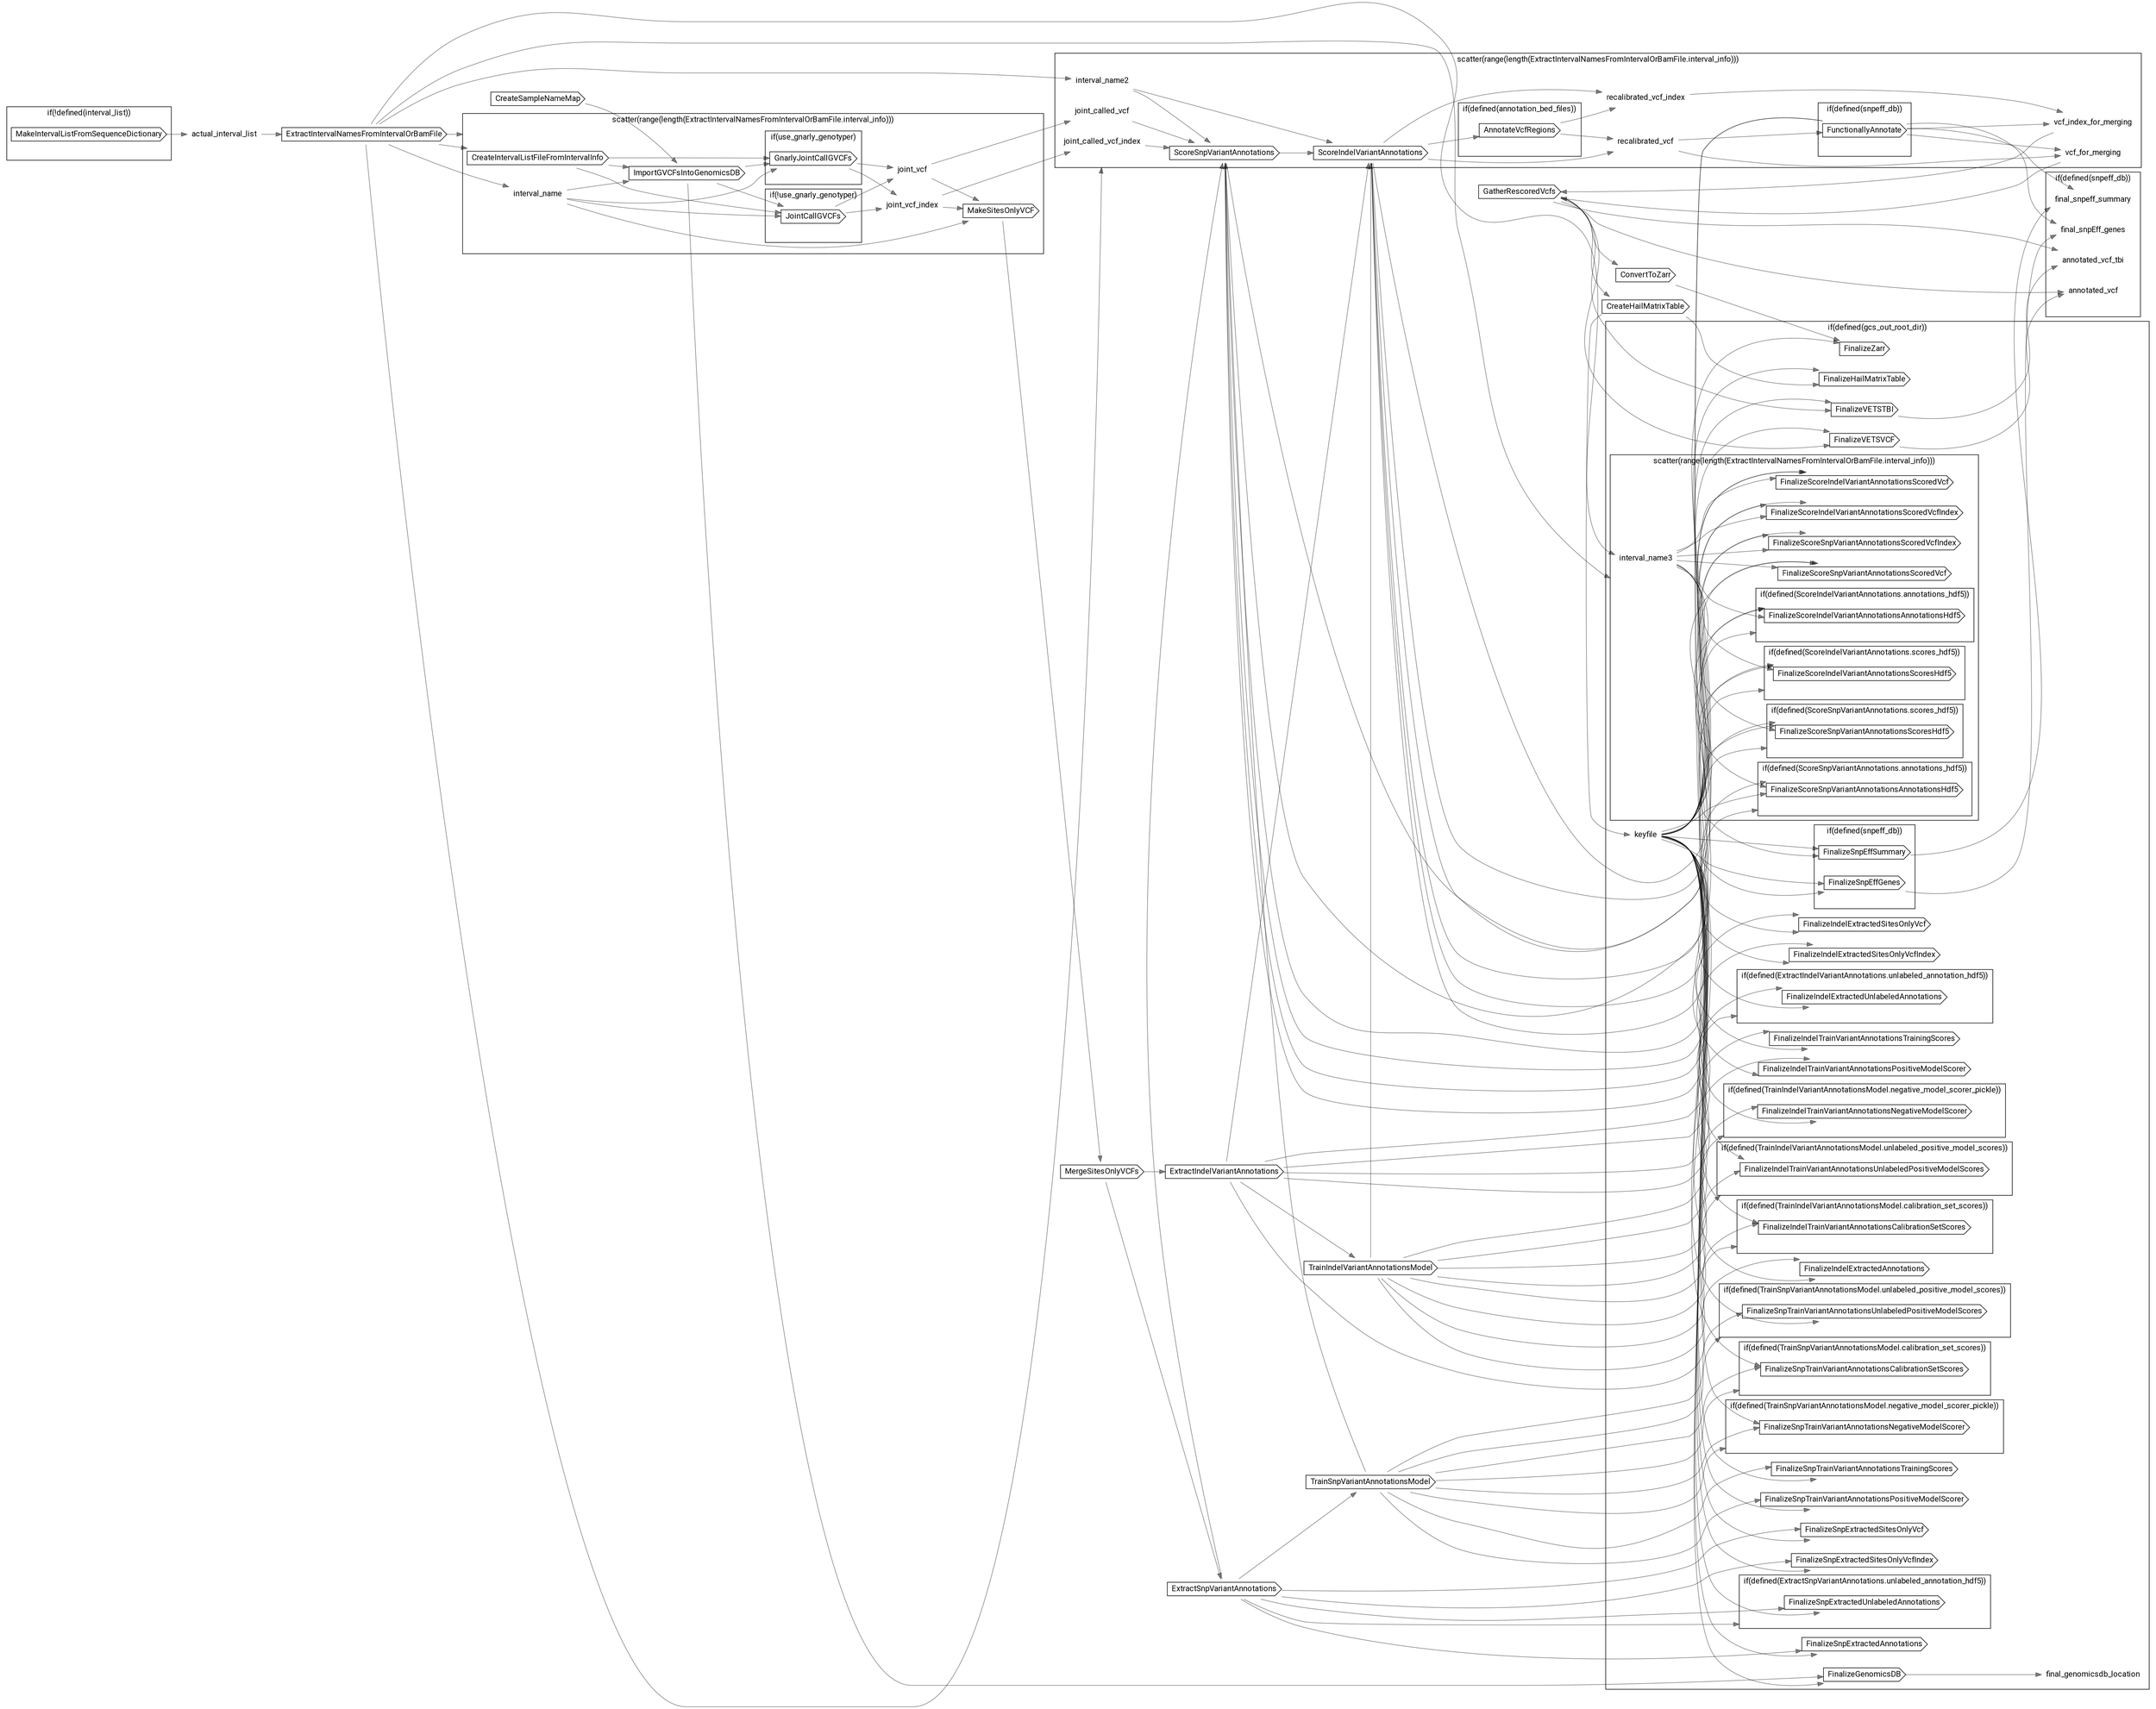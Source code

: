 // SRJointCallGVCFsWithGenomicsDB
digraph {
	compound=true rankdir=LR
	node [fontname=Roboto]
	edge [color="#00000080"]
	"call-CreateSampleNameMap" [label=CreateSampleNameMap shape=cds]
	subgraph "cluster-if-L127C5" {
		fontname=Roboto label="if(!defined(interval_list))" rank=same
		"call-MakeIntervalListFromSequenceDictionary" [label=MakeIntervalListFromSequenceDictionary shape=cds]
		"if-L127C5" [label="" height=0 margin=0 style=invis width=0]
	}
	"decl-actual_interval_list" [label=actual_interval_list shape=plaintext]
	"call-ExtractIntervalNamesFromIntervalOrBamFile" [label=ExtractIntervalNamesFromIntervalOrBamFile shape=cds]
	subgraph "cluster-scatter-L144C5-idx_1" {
		fontname=Roboto label="scatter(range(length(ExtractIntervalNamesFromIntervalOrBamFile.interval_info)))" rank=same
		"decl-interval_name" [label=interval_name shape=plaintext]
		"call-CreateIntervalListFileFromIntervalInfo" [label=CreateIntervalListFileFromIntervalInfo shape=cds]
		"call-ImportGVCFsIntoGenomicsDB" [label=ImportGVCFsIntoGenomicsDB shape=cds]
		subgraph "cluster-if-L173C9" {
			fontname=Roboto label="if(use_gnarly_genotyper)" rank=same
			"call-GnarlyJointCallGVCFs" [label=GnarlyJointCallGVCFs shape=cds]
			"if-L173C9" [label="" height=0 margin=0 style=invis width=0]
		}
		subgraph "cluster-if-L189C9" {
			fontname=Roboto label="if(!use_gnarly_genotyper)" rank=same
			"call-JointCallGVCFs" [label=JointCallGVCFs shape=cds]
			"if-L189C9" [label="" height=0 margin=0 style=invis width=0]
		}
		"decl-joint_vcf" [label=joint_vcf shape=plaintext]
		"decl-joint_vcf_index" [label=joint_vcf_index shape=plaintext]
		"call-MakeSitesOnlyVCF" [label=MakeSitesOnlyVCF shape=cds]
		"scatter-L144C5-idx_1" [label="" height=0 margin=0 style=invis width=0]
	}
	"call-MergeSitesOnlyVCFs" [label=MergeSitesOnlyVCFs shape=cds]
	"call-ExtractIndelVariantAnnotations" [label=ExtractIndelVariantAnnotations shape=cds]
	"call-ExtractSnpVariantAnnotations" [label=ExtractSnpVariantAnnotations shape=cds]
	"call-TrainIndelVariantAnnotationsModel" [label=TrainIndelVariantAnnotationsModel shape=cds]
	"call-TrainSnpVariantAnnotationsModel" [label=TrainSnpVariantAnnotationsModel shape=cds]
	subgraph "cluster-scatter-L281C5-idx_2" {
		fontname=Roboto label="scatter(range(length(ExtractIntervalNamesFromIntervalOrBamFile.interval_info)))" rank=same
		"decl-interval_name2" [label=interval_name2 shape=plaintext]
		"decl-joint_called_vcf" [label=joint_called_vcf shape=plaintext]
		"decl-joint_called_vcf_index" [label=joint_called_vcf_index shape=plaintext]
		"call-ScoreSnpVariantAnnotations" [label=ScoreSnpVariantAnnotations shape=cds]
		"call-ScoreIndelVariantAnnotations" [label=ScoreIndelVariantAnnotations shape=cds]
		subgraph "cluster-if-L344C9" {
			fontname=Roboto label="if(defined(annotation_bed_files))" rank=same
			"call-AnnotateVcfRegions" [label=AnnotateVcfRegions shape=cds]
			"if-L344C9" [label="" height=0 margin=0 style=invis width=0]
		}
		"decl-recalibrated_vcf" [label=recalibrated_vcf shape=plaintext]
		"decl-recalibrated_vcf_index" [label=recalibrated_vcf_index shape=plaintext]
		subgraph "cluster-if-L360C9" {
			fontname=Roboto label="if(defined(snpeff_db))" rank=same
			"call-FunctionallyAnnotate" [label=FunctionallyAnnotate shape=cds]
			"if-L360C9" [label="" height=0 margin=0 style=invis width=0]
		}
		"decl-vcf_for_merging" [label=vcf_for_merging shape=plaintext]
		"decl-vcf_index_for_merging" [label=vcf_index_for_merging shape=plaintext]
		"scatter-L281C5-idx_2" [label="" height=0 margin=0 style=invis width=0]
	}
	"call-GatherRescoredVcfs" [label=GatherRescoredVcfs shape=cds]
	"call-ConvertToZarr" [label=ConvertToZarr shape=cds]
	"call-CreateHailMatrixTable" [label=CreateHailMatrixTable shape=cds]
	subgraph "cluster-if-L403C5" {
		fontname=Roboto label="if(defined(gcs_out_root_dir))" rank=same
		"decl-keyfile" [label=keyfile shape=plaintext]
		"call-FinalizeGenomicsDB" [label=FinalizeGenomicsDB shape=cds]
		"call-FinalizeVETSVCF" [label=FinalizeVETSVCF shape=cds]
		"call-FinalizeVETSTBI" [label=FinalizeVETSTBI shape=cds]
		subgraph "cluster-if-L420C9" {
			fontname=Roboto label="if(defined(snpeff_db))" rank=same
			"call-FinalizeSnpEffSummary" [label=FinalizeSnpEffSummary shape=cds]
			"call-FinalizeSnpEffGenes" [label=FinalizeSnpEffGenes shape=cds]
			"if-L420C9" [label="" height=0 margin=0 style=invis width=0]
		}
		"call-FinalizeSnpExtractedAnnotations" [label=FinalizeSnpExtractedAnnotations shape=cds]
		"call-FinalizeSnpExtractedSitesOnlyVcf" [label=FinalizeSnpExtractedSitesOnlyVcf shape=cds]
		"call-FinalizeSnpExtractedSitesOnlyVcfIndex" [label=FinalizeSnpExtractedSitesOnlyVcfIndex shape=cds]
		subgraph "cluster-if-L433C9" {
			fontname=Roboto label="if(defined(ExtractSnpVariantAnnotations.unlabeled_annotation_hdf5))" rank=same
			"call-FinalizeSnpExtractedUnlabeledAnnotations" [label=FinalizeSnpExtractedUnlabeledAnnotations shape=cds]
			"if-L433C9" [label="" height=0 margin=0 style=invis width=0]
		}
		"call-FinalizeIndelExtractedAnnotations" [label=FinalizeIndelExtractedAnnotations shape=cds]
		"call-FinalizeIndelExtractedSitesOnlyVcf" [label=FinalizeIndelExtractedSitesOnlyVcf shape=cds]
		"call-FinalizeIndelExtractedSitesOnlyVcfIndex" [label=FinalizeIndelExtractedSitesOnlyVcfIndex shape=cds]
		subgraph "cluster-if-L439C9" {
			fontname=Roboto label="if(defined(ExtractIndelVariantAnnotations.unlabeled_annotation_hdf5))" rank=same
			"call-FinalizeIndelExtractedUnlabeledAnnotations" [label=FinalizeIndelExtractedUnlabeledAnnotations shape=cds]
			"if-L439C9" [label="" height=0 margin=0 style=invis width=0]
		}
		"call-FinalizeSnpTrainVariantAnnotationsTrainingScores" [label=FinalizeSnpTrainVariantAnnotationsTrainingScores shape=cds]
		"call-FinalizeSnpTrainVariantAnnotationsPositiveModelScorer" [label=FinalizeSnpTrainVariantAnnotationsPositiveModelScorer shape=cds]
		subgraph "cluster-if-L446C9" {
			fontname=Roboto label="if(defined(TrainSnpVariantAnnotationsModel.unlabeled_positive_model_scores))" rank=same
			"call-FinalizeSnpTrainVariantAnnotationsUnlabeledPositiveModelScores" [label=FinalizeSnpTrainVariantAnnotationsUnlabeledPositiveModelScores shape=cds]
			"if-L446C9" [label="" height=0 margin=0 style=invis width=0]
		}
		subgraph "cluster-if-L449C9" {
			fontname=Roboto label="if(defined(TrainSnpVariantAnnotationsModel.calibration_set_scores))" rank=same
			"call-FinalizeSnpTrainVariantAnnotationsCalibrationSetScores" [label=FinalizeSnpTrainVariantAnnotationsCalibrationSetScores shape=cds]
			"if-L449C9" [label="" height=0 margin=0 style=invis width=0]
		}
		subgraph "cluster-if-L452C9" {
			fontname=Roboto label="if(defined(TrainSnpVariantAnnotationsModel.negative_model_scorer_pickle))" rank=same
			"call-FinalizeSnpTrainVariantAnnotationsNegativeModelScorer" [label=FinalizeSnpTrainVariantAnnotationsNegativeModelScorer shape=cds]
			"if-L452C9" [label="" height=0 margin=0 style=invis width=0]
		}
		"call-FinalizeIndelTrainVariantAnnotationsTrainingScores" [label=FinalizeIndelTrainVariantAnnotationsTrainingScores shape=cds]
		"call-FinalizeIndelTrainVariantAnnotationsPositiveModelScorer" [label=FinalizeIndelTrainVariantAnnotationsPositiveModelScorer shape=cds]
		subgraph "cluster-if-L458C9" {
			fontname=Roboto label="if(defined(TrainIndelVariantAnnotationsModel.unlabeled_positive_model_scores))" rank=same
			"call-FinalizeIndelTrainVariantAnnotationsUnlabeledPositiveModelScores" [label=FinalizeIndelTrainVariantAnnotationsUnlabeledPositiveModelScores shape=cds]
			"if-L458C9" [label="" height=0 margin=0 style=invis width=0]
		}
		subgraph "cluster-if-L461C9" {
			fontname=Roboto label="if(defined(TrainIndelVariantAnnotationsModel.calibration_set_scores))" rank=same
			"call-FinalizeIndelTrainVariantAnnotationsCalibrationSetScores" [label=FinalizeIndelTrainVariantAnnotationsCalibrationSetScores shape=cds]
			"if-L461C9" [label="" height=0 margin=0 style=invis width=0]
		}
		subgraph "cluster-if-L464C9" {
			fontname=Roboto label="if(defined(TrainIndelVariantAnnotationsModel.negative_model_scorer_pickle))" rank=same
			"call-FinalizeIndelTrainVariantAnnotationsNegativeModelScorer" [label=FinalizeIndelTrainVariantAnnotationsNegativeModelScorer shape=cds]
			"if-L464C9" [label="" height=0 margin=0 style=invis width=0]
		}
		subgraph "cluster-scatter-L470C9-idx_3" {
			fontname=Roboto label="scatter(range(length(ExtractIntervalNamesFromIntervalOrBamFile.interval_info)))" rank=same
			"decl-interval_name3" [label=interval_name3 shape=plaintext]
			"call-FinalizeScoreSnpVariantAnnotationsScoredVcf" [label=FinalizeScoreSnpVariantAnnotationsScoredVcf shape=cds]
			"call-FinalizeScoreSnpVariantAnnotationsScoredVcfIndex" [label=FinalizeScoreSnpVariantAnnotationsScoredVcfIndex shape=cds]
			subgraph "cluster-if-L476C13" {
				fontname=Roboto label="if(defined(ScoreSnpVariantAnnotations.annotations_hdf5))" rank=same
				"call-FinalizeScoreSnpVariantAnnotationsAnnotationsHdf5" [label=FinalizeScoreSnpVariantAnnotationsAnnotationsHdf5 shape=cds]
				"if-L476C13" [label="" height=0 margin=0 style=invis width=0]
			}
			subgraph "cluster-if-L479C13" {
				fontname=Roboto label="if(defined(ScoreSnpVariantAnnotations.scores_hdf5))" rank=same
				"call-FinalizeScoreSnpVariantAnnotationsScoresHdf5" [label=FinalizeScoreSnpVariantAnnotationsScoresHdf5 shape=cds]
				"if-L479C13" [label="" height=0 margin=0 style=invis width=0]
			}
			"call-FinalizeScoreIndelVariantAnnotationsScoredVcf" [label=FinalizeScoreIndelVariantAnnotationsScoredVcf shape=cds]
			"call-FinalizeScoreIndelVariantAnnotationsScoredVcfIndex" [label=FinalizeScoreIndelVariantAnnotationsScoredVcfIndex shape=cds]
			subgraph "cluster-if-L485C13" {
				fontname=Roboto label="if(defined(ScoreIndelVariantAnnotations.annotations_hdf5))" rank=same
				"call-FinalizeScoreIndelVariantAnnotationsAnnotationsHdf5" [label=FinalizeScoreIndelVariantAnnotationsAnnotationsHdf5 shape=cds]
				"if-L485C13" [label="" height=0 margin=0 style=invis width=0]
			}
			subgraph "cluster-if-L488C13" {
				fontname=Roboto label="if(defined(ScoreIndelVariantAnnotations.scores_hdf5))" rank=same
				"call-FinalizeScoreIndelVariantAnnotationsScoresHdf5" [label=FinalizeScoreIndelVariantAnnotationsScoresHdf5 shape=cds]
				"if-L488C13" [label="" height=0 margin=0 style=invis width=0]
			}
			"scatter-L470C9-idx_3" [label="" height=0 margin=0 style=invis width=0]
		}
		"call-FinalizeZarr" [label=FinalizeZarr shape=cds]
		"call-FinalizeHailMatrixTable" [label=FinalizeHailMatrixTable shape=cds]
		"decl-final_genomicsdb_location" [label=final_genomicsdb_location shape=plaintext]
		"if-L403C5" [label="" height=0 margin=0 style=invis width=0]
	}
	subgraph "cluster-if-L507C5" {
		fontname=Roboto label="if(defined(snpeff_db))" rank=same
		"decl-annotated_vcf" [label=annotated_vcf shape=plaintext]
		"decl-annotated_vcf_tbi" [label=annotated_vcf_tbi shape=plaintext]
		"decl-final_snpeff_summary" [label=final_snpeff_summary shape=plaintext]
		"decl-final_snpEff_genes" [label=final_snpEff_genes shape=plaintext]
		"if-L507C5" [label="" height=0 margin=0 style=invis width=0]
	}
	"call-MakeIntervalListFromSequenceDictionary" -> "decl-actual_interval_list"
	"decl-actual_interval_list" -> "call-ExtractIntervalNamesFromIntervalOrBamFile"
	"call-ExtractIntervalNamesFromIntervalOrBamFile" -> "scatter-L144C5-idx_1" [lhead="cluster-scatter-L144C5-idx_1"]
	"call-ExtractIntervalNamesFromIntervalOrBamFile" -> "decl-interval_name"
	"call-ExtractIntervalNamesFromIntervalOrBamFile" -> "call-CreateIntervalListFileFromIntervalInfo"
	"decl-interval_name" -> "call-ImportGVCFsIntoGenomicsDB"
	"call-CreateIntervalListFileFromIntervalInfo" -> "call-ImportGVCFsIntoGenomicsDB"
	"call-CreateSampleNameMap" -> "call-ImportGVCFsIntoGenomicsDB"
	"call-ImportGVCFsIntoGenomicsDB" -> "call-GnarlyJointCallGVCFs"
	"decl-interval_name" -> "call-GnarlyJointCallGVCFs"
	"call-CreateIntervalListFileFromIntervalInfo" -> "call-GnarlyJointCallGVCFs"
	"call-ImportGVCFsIntoGenomicsDB" -> "call-JointCallGVCFs"
	"decl-interval_name" -> "call-JointCallGVCFs"
	"call-CreateIntervalListFileFromIntervalInfo" -> "call-JointCallGVCFs"
	"call-GnarlyJointCallGVCFs" -> "decl-joint_vcf"
	"call-JointCallGVCFs" -> "decl-joint_vcf"
	"call-GnarlyJointCallGVCFs" -> "decl-joint_vcf_index"
	"call-JointCallGVCFs" -> "decl-joint_vcf_index"
	"decl-interval_name" -> "call-MakeSitesOnlyVCF"
	"decl-joint_vcf" -> "call-MakeSitesOnlyVCF"
	"decl-joint_vcf_index" -> "call-MakeSitesOnlyVCF"
	"call-MakeSitesOnlyVCF" -> "call-MergeSitesOnlyVCFs"
	"call-MergeSitesOnlyVCFs" -> "call-ExtractIndelVariantAnnotations"
	"call-MergeSitesOnlyVCFs" -> "call-ExtractSnpVariantAnnotations"
	"call-ExtractIndelVariantAnnotations" -> "call-TrainIndelVariantAnnotationsModel"
	"call-ExtractSnpVariantAnnotations" -> "call-TrainSnpVariantAnnotationsModel"
	"call-ExtractIntervalNamesFromIntervalOrBamFile" -> "scatter-L281C5-idx_2" [lhead="cluster-scatter-L281C5-idx_2"]
	"call-ExtractIntervalNamesFromIntervalOrBamFile" -> "decl-interval_name2"
	"decl-joint_vcf" -> "decl-joint_called_vcf"
	"decl-joint_vcf_index" -> "decl-joint_called_vcf_index"
	"call-TrainSnpVariantAnnotationsModel" -> "call-ScoreSnpVariantAnnotations"
	"decl-joint_called_vcf" -> "call-ScoreSnpVariantAnnotations"
	"decl-interval_name2" -> "call-ScoreSnpVariantAnnotations"
	"call-ExtractSnpVariantAnnotations" -> "call-ScoreSnpVariantAnnotations"
	"decl-joint_called_vcf_index" -> "call-ScoreSnpVariantAnnotations"
	"call-ScoreSnpVariantAnnotations" -> "call-ScoreIndelVariantAnnotations"
	"call-ExtractIndelVariantAnnotations" -> "call-ScoreIndelVariantAnnotations"
	"decl-interval_name2" -> "call-ScoreIndelVariantAnnotations"
	"call-TrainIndelVariantAnnotationsModel" -> "call-ScoreIndelVariantAnnotations"
	"call-ScoreIndelVariantAnnotations" -> "call-AnnotateVcfRegions"
	"call-AnnotateVcfRegions" -> "decl-recalibrated_vcf"
	"call-ScoreIndelVariantAnnotations" -> "decl-recalibrated_vcf"
	"call-AnnotateVcfRegions" -> "decl-recalibrated_vcf_index"
	"call-ScoreIndelVariantAnnotations" -> "decl-recalibrated_vcf_index"
	"decl-recalibrated_vcf" -> "call-FunctionallyAnnotate"
	"decl-recalibrated_vcf" -> "decl-vcf_for_merging"
	"call-FunctionallyAnnotate" -> "decl-vcf_for_merging"
	"decl-recalibrated_vcf_index" -> "decl-vcf_index_for_merging"
	"call-FunctionallyAnnotate" -> "decl-vcf_index_for_merging"
	"decl-vcf_for_merging" -> "call-GatherRescoredVcfs"
	"decl-vcf_index_for_merging" -> "call-GatherRescoredVcfs"
	"call-GatherRescoredVcfs" -> "call-ConvertToZarr"
	"call-GatherRescoredVcfs" -> "call-CreateHailMatrixTable"
	"call-CreateHailMatrixTable" -> "decl-keyfile"
	"call-ImportGVCFsIntoGenomicsDB" -> "call-FinalizeGenomicsDB"
	"decl-keyfile" -> "call-FinalizeGenomicsDB"
	"call-GatherRescoredVcfs" -> "call-FinalizeVETSVCF"
	"decl-keyfile" -> "call-FinalizeVETSVCF"
	"call-GatherRescoredVcfs" -> "call-FinalizeVETSTBI"
	"decl-keyfile" -> "call-FinalizeVETSTBI"
	"call-FunctionallyAnnotate" -> "call-FinalizeSnpEffSummary"
	"decl-keyfile" -> "call-FinalizeSnpEffSummary"
	"call-FunctionallyAnnotate" -> "call-FinalizeSnpEffGenes"
	"decl-keyfile" -> "call-FinalizeSnpEffGenes"
	"call-ExtractSnpVariantAnnotations" -> "call-FinalizeSnpExtractedAnnotations"
	"decl-keyfile" -> "call-FinalizeSnpExtractedAnnotations"
	"call-ExtractSnpVariantAnnotations" -> "call-FinalizeSnpExtractedSitesOnlyVcf"
	"decl-keyfile" -> "call-FinalizeSnpExtractedSitesOnlyVcf"
	"call-ExtractSnpVariantAnnotations" -> "call-FinalizeSnpExtractedSitesOnlyVcfIndex"
	"decl-keyfile" -> "call-FinalizeSnpExtractedSitesOnlyVcfIndex"
	"call-ExtractSnpVariantAnnotations" -> "if-L433C9" [lhead="cluster-if-L433C9"]
	"call-ExtractSnpVariantAnnotations" -> "call-FinalizeSnpExtractedUnlabeledAnnotations"
	"decl-keyfile" -> "call-FinalizeSnpExtractedUnlabeledAnnotations"
	"call-ExtractIndelVariantAnnotations" -> "call-FinalizeIndelExtractedAnnotations"
	"decl-keyfile" -> "call-FinalizeIndelExtractedAnnotations"
	"call-ExtractIndelVariantAnnotations" -> "call-FinalizeIndelExtractedSitesOnlyVcf"
	"decl-keyfile" -> "call-FinalizeIndelExtractedSitesOnlyVcf"
	"call-ExtractIndelVariantAnnotations" -> "call-FinalizeIndelExtractedSitesOnlyVcfIndex"
	"decl-keyfile" -> "call-FinalizeIndelExtractedSitesOnlyVcfIndex"
	"call-ExtractIndelVariantAnnotations" -> "if-L439C9" [lhead="cluster-if-L439C9"]
	"call-ExtractIndelVariantAnnotations" -> "call-FinalizeIndelExtractedUnlabeledAnnotations"
	"decl-keyfile" -> "call-FinalizeIndelExtractedUnlabeledAnnotations"
	"call-TrainSnpVariantAnnotationsModel" -> "call-FinalizeSnpTrainVariantAnnotationsTrainingScores"
	"decl-keyfile" -> "call-FinalizeSnpTrainVariantAnnotationsTrainingScores"
	"call-TrainSnpVariantAnnotationsModel" -> "call-FinalizeSnpTrainVariantAnnotationsPositiveModelScorer"
	"decl-keyfile" -> "call-FinalizeSnpTrainVariantAnnotationsPositiveModelScorer"
	"call-TrainSnpVariantAnnotationsModel" -> "if-L446C9" [lhead="cluster-if-L446C9"]
	"call-TrainSnpVariantAnnotationsModel" -> "call-FinalizeSnpTrainVariantAnnotationsUnlabeledPositiveModelScores"
	"decl-keyfile" -> "call-FinalizeSnpTrainVariantAnnotationsUnlabeledPositiveModelScores"
	"call-TrainSnpVariantAnnotationsModel" -> "if-L449C9" [lhead="cluster-if-L449C9"]
	"call-TrainSnpVariantAnnotationsModel" -> "call-FinalizeSnpTrainVariantAnnotationsCalibrationSetScores"
	"decl-keyfile" -> "call-FinalizeSnpTrainVariantAnnotationsCalibrationSetScores"
	"call-TrainSnpVariantAnnotationsModel" -> "if-L452C9" [lhead="cluster-if-L452C9"]
	"call-TrainSnpVariantAnnotationsModel" -> "call-FinalizeSnpTrainVariantAnnotationsNegativeModelScorer"
	"decl-keyfile" -> "call-FinalizeSnpTrainVariantAnnotationsNegativeModelScorer"
	"call-TrainIndelVariantAnnotationsModel" -> "call-FinalizeIndelTrainVariantAnnotationsTrainingScores"
	"decl-keyfile" -> "call-FinalizeIndelTrainVariantAnnotationsTrainingScores"
	"call-TrainIndelVariantAnnotationsModel" -> "call-FinalizeIndelTrainVariantAnnotationsPositiveModelScorer"
	"decl-keyfile" -> "call-FinalizeIndelTrainVariantAnnotationsPositiveModelScorer"
	"call-TrainIndelVariantAnnotationsModel" -> "if-L458C9" [lhead="cluster-if-L458C9"]
	"call-TrainIndelVariantAnnotationsModel" -> "call-FinalizeIndelTrainVariantAnnotationsUnlabeledPositiveModelScores"
	"decl-keyfile" -> "call-FinalizeIndelTrainVariantAnnotationsUnlabeledPositiveModelScores"
	"call-TrainIndelVariantAnnotationsModel" -> "if-L461C9" [lhead="cluster-if-L461C9"]
	"call-TrainIndelVariantAnnotationsModel" -> "call-FinalizeIndelTrainVariantAnnotationsCalibrationSetScores"
	"decl-keyfile" -> "call-FinalizeIndelTrainVariantAnnotationsCalibrationSetScores"
	"call-TrainIndelVariantAnnotationsModel" -> "if-L464C9" [lhead="cluster-if-L464C9"]
	"call-TrainIndelVariantAnnotationsModel" -> "call-FinalizeIndelTrainVariantAnnotationsNegativeModelScorer"
	"decl-keyfile" -> "call-FinalizeIndelTrainVariantAnnotationsNegativeModelScorer"
	"call-ExtractIntervalNamesFromIntervalOrBamFile" -> "scatter-L470C9-idx_3" [lhead="cluster-scatter-L470C9-idx_3"]
	"call-ExtractIntervalNamesFromIntervalOrBamFile" -> "decl-interval_name3"
	"decl-interval_name3" -> "call-FinalizeScoreSnpVariantAnnotationsScoredVcf"
	"call-ScoreSnpVariantAnnotations" -> "call-FinalizeScoreSnpVariantAnnotationsScoredVcf"
	"decl-keyfile" -> "call-FinalizeScoreSnpVariantAnnotationsScoredVcf"
	"decl-interval_name3" -> "call-FinalizeScoreSnpVariantAnnotationsScoredVcfIndex"
	"call-ScoreSnpVariantAnnotations" -> "call-FinalizeScoreSnpVariantAnnotationsScoredVcfIndex"
	"decl-keyfile" -> "call-FinalizeScoreSnpVariantAnnotationsScoredVcfIndex"
	"call-ScoreSnpVariantAnnotations" -> "if-L476C13" [lhead="cluster-if-L476C13"]
	"decl-interval_name3" -> "call-FinalizeScoreSnpVariantAnnotationsAnnotationsHdf5"
	"call-ScoreSnpVariantAnnotations" -> "call-FinalizeScoreSnpVariantAnnotationsAnnotationsHdf5"
	"decl-keyfile" -> "call-FinalizeScoreSnpVariantAnnotationsAnnotationsHdf5"
	"call-ScoreSnpVariantAnnotations" -> "if-L479C13" [lhead="cluster-if-L479C13"]
	"decl-interval_name3" -> "call-FinalizeScoreSnpVariantAnnotationsScoresHdf5"
	"call-ScoreSnpVariantAnnotations" -> "call-FinalizeScoreSnpVariantAnnotationsScoresHdf5"
	"decl-keyfile" -> "call-FinalizeScoreSnpVariantAnnotationsScoresHdf5"
	"call-ScoreIndelVariantAnnotations" -> "call-FinalizeScoreIndelVariantAnnotationsScoredVcf"
	"decl-interval_name3" -> "call-FinalizeScoreIndelVariantAnnotationsScoredVcf"
	"decl-keyfile" -> "call-FinalizeScoreIndelVariantAnnotationsScoredVcf"
	"call-ScoreIndelVariantAnnotations" -> "call-FinalizeScoreIndelVariantAnnotationsScoredVcfIndex"
	"decl-interval_name3" -> "call-FinalizeScoreIndelVariantAnnotationsScoredVcfIndex"
	"decl-keyfile" -> "call-FinalizeScoreIndelVariantAnnotationsScoredVcfIndex"
	"call-ScoreIndelVariantAnnotations" -> "if-L485C13" [lhead="cluster-if-L485C13"]
	"call-ScoreIndelVariantAnnotations" -> "call-FinalizeScoreIndelVariantAnnotationsAnnotationsHdf5"
	"decl-interval_name3" -> "call-FinalizeScoreIndelVariantAnnotationsAnnotationsHdf5"
	"decl-keyfile" -> "call-FinalizeScoreIndelVariantAnnotationsAnnotationsHdf5"
	"call-ScoreIndelVariantAnnotations" -> "if-L488C13" [lhead="cluster-if-L488C13"]
	"call-ScoreIndelVariantAnnotations" -> "call-FinalizeScoreIndelVariantAnnotationsScoresHdf5"
	"decl-interval_name3" -> "call-FinalizeScoreIndelVariantAnnotationsScoresHdf5"
	"decl-keyfile" -> "call-FinalizeScoreIndelVariantAnnotationsScoresHdf5"
	"call-ConvertToZarr" -> "call-FinalizeZarr"
	"decl-keyfile" -> "call-FinalizeZarr"
	"call-CreateHailMatrixTable" -> "call-FinalizeHailMatrixTable"
	"decl-keyfile" -> "call-FinalizeHailMatrixTable"
	"call-FinalizeGenomicsDB" -> "decl-final_genomicsdb_location"
	"call-GatherRescoredVcfs" -> "decl-annotated_vcf"
	"call-FinalizeVETSVCF" -> "decl-annotated_vcf"
	"call-FinalizeVETSTBI" -> "decl-annotated_vcf_tbi"
	"call-GatherRescoredVcfs" -> "decl-annotated_vcf_tbi"
	"call-FunctionallyAnnotate" -> "decl-final_snpeff_summary"
	"call-FinalizeSnpEffSummary" -> "decl-final_snpeff_summary"
	"call-FunctionallyAnnotate" -> "decl-final_snpEff_genes"
	"call-FinalizeSnpEffGenes" -> "decl-final_snpEff_genes"
}
